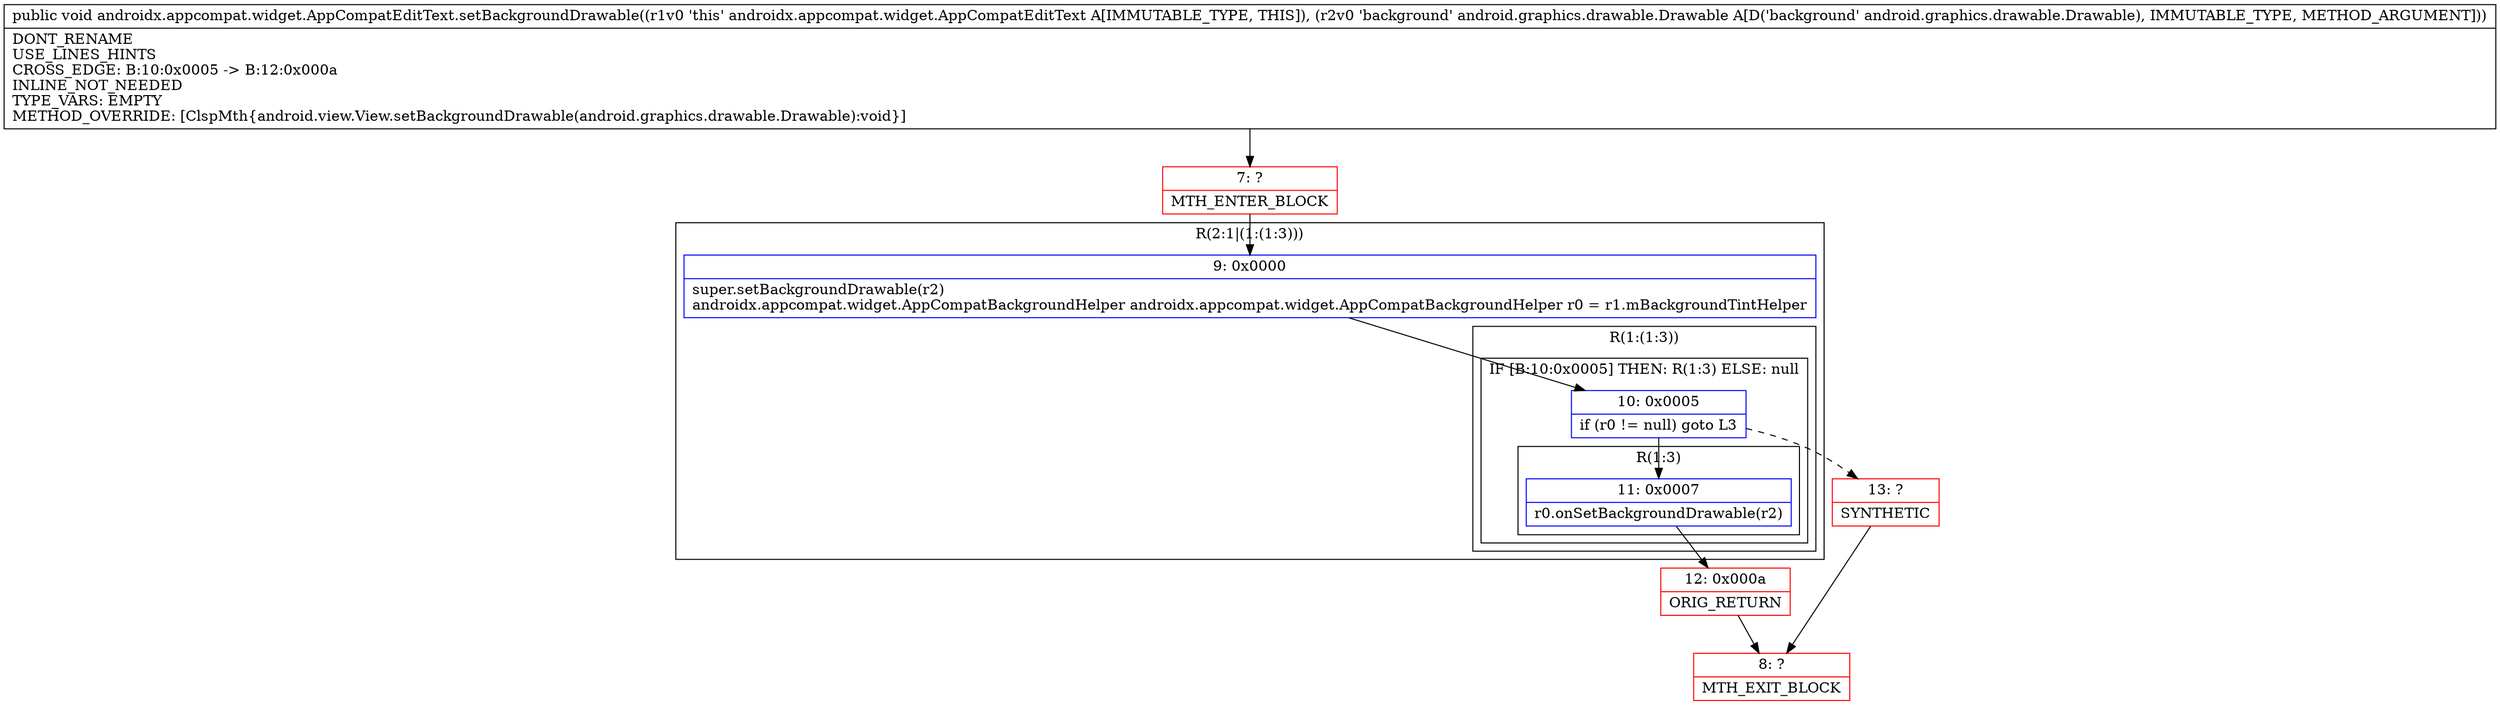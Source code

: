 digraph "CFG forandroidx.appcompat.widget.AppCompatEditText.setBackgroundDrawable(Landroid\/graphics\/drawable\/Drawable;)V" {
subgraph cluster_Region_555393309 {
label = "R(2:1|(1:(1:3)))";
node [shape=record,color=blue];
Node_9 [shape=record,label="{9\:\ 0x0000|super.setBackgroundDrawable(r2)\landroidx.appcompat.widget.AppCompatBackgroundHelper androidx.appcompat.widget.AppCompatBackgroundHelper r0 = r1.mBackgroundTintHelper\l}"];
subgraph cluster_Region_1570543071 {
label = "R(1:(1:3))";
node [shape=record,color=blue];
subgraph cluster_IfRegion_992869883 {
label = "IF [B:10:0x0005] THEN: R(1:3) ELSE: null";
node [shape=record,color=blue];
Node_10 [shape=record,label="{10\:\ 0x0005|if (r0 != null) goto L3\l}"];
subgraph cluster_Region_1814038023 {
label = "R(1:3)";
node [shape=record,color=blue];
Node_11 [shape=record,label="{11\:\ 0x0007|r0.onSetBackgroundDrawable(r2)\l}"];
}
}
}
}
Node_7 [shape=record,color=red,label="{7\:\ ?|MTH_ENTER_BLOCK\l}"];
Node_12 [shape=record,color=red,label="{12\:\ 0x000a|ORIG_RETURN\l}"];
Node_8 [shape=record,color=red,label="{8\:\ ?|MTH_EXIT_BLOCK\l}"];
Node_13 [shape=record,color=red,label="{13\:\ ?|SYNTHETIC\l}"];
MethodNode[shape=record,label="{public void androidx.appcompat.widget.AppCompatEditText.setBackgroundDrawable((r1v0 'this' androidx.appcompat.widget.AppCompatEditText A[IMMUTABLE_TYPE, THIS]), (r2v0 'background' android.graphics.drawable.Drawable A[D('background' android.graphics.drawable.Drawable), IMMUTABLE_TYPE, METHOD_ARGUMENT]))  | DONT_RENAME\lUSE_LINES_HINTS\lCROSS_EDGE: B:10:0x0005 \-\> B:12:0x000a\lINLINE_NOT_NEEDED\lTYPE_VARS: EMPTY\lMETHOD_OVERRIDE: [ClspMth\{android.view.View.setBackgroundDrawable(android.graphics.drawable.Drawable):void\}]\l}"];
MethodNode -> Node_7;Node_9 -> Node_10;
Node_10 -> Node_11;
Node_10 -> Node_13[style=dashed];
Node_11 -> Node_12;
Node_7 -> Node_9;
Node_12 -> Node_8;
Node_13 -> Node_8;
}

